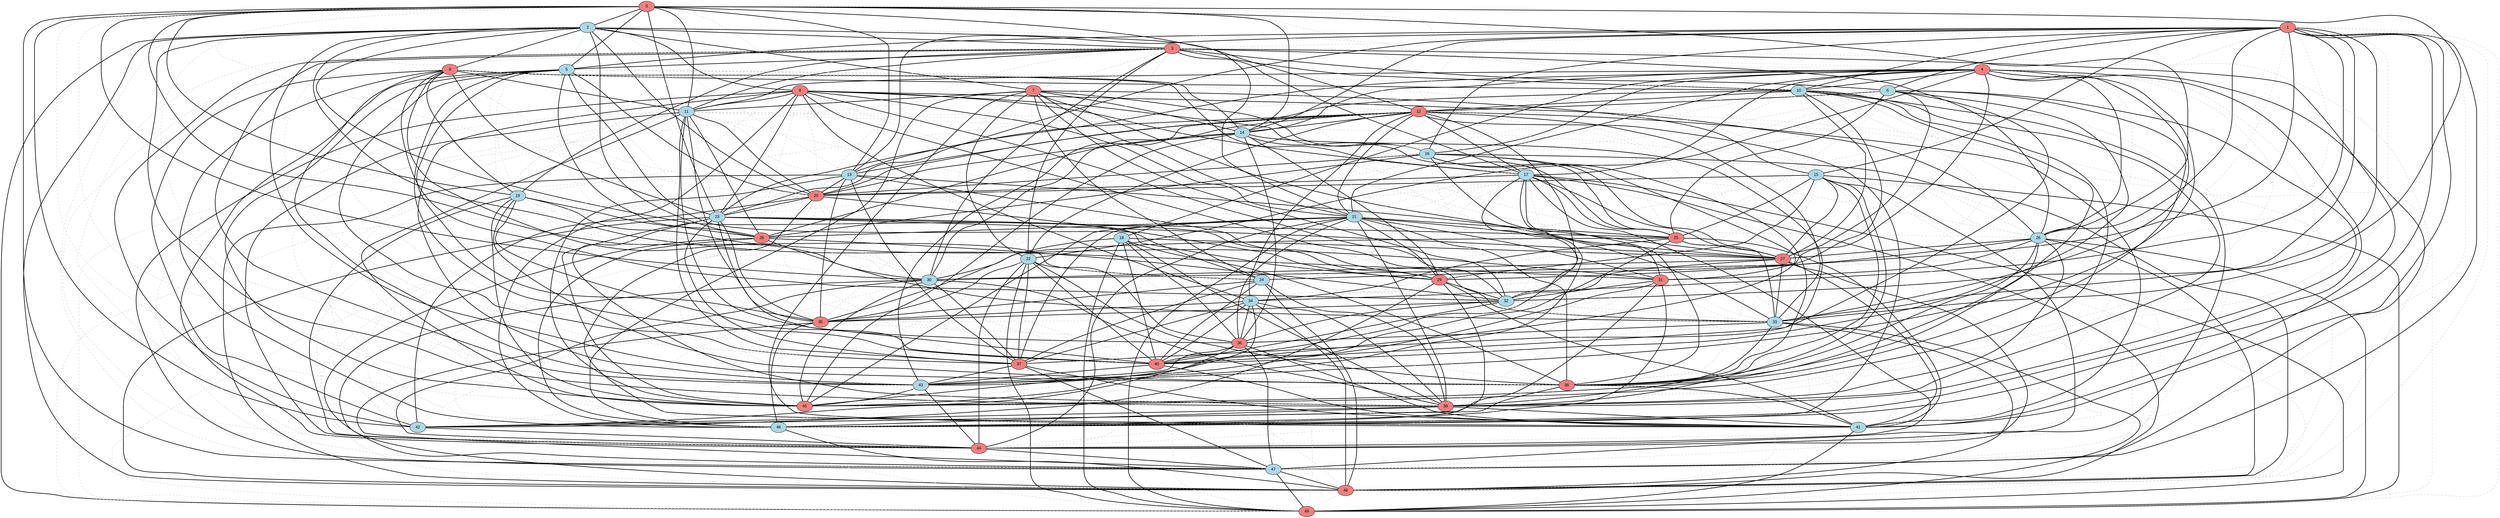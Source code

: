 graph MaxCutGreedy {
  node [style=filled, fontname="Arial"];
  0 [fillcolor=lightcoral];
  1 [fillcolor=lightcoral];
  2 [fillcolor=lightblue];
  3 [fillcolor=lightcoral];
  4 [fillcolor=lightcoral];
  5 [fillcolor=lightblue];
  6 [fillcolor=lightblue];
  7 [fillcolor=lightcoral];
  8 [fillcolor=lightcoral];
  9 [fillcolor=lightcoral];
  10 [fillcolor=lightblue];
  11 [fillcolor=lightblue];
  12 [fillcolor=lightcoral];
  13 [fillcolor=lightblue];
  14 [fillcolor=lightblue];
  15 [fillcolor=lightblue];
  16 [fillcolor=lightblue];
  17 [fillcolor=lightblue];
  18 [fillcolor=lightblue];
  19 [fillcolor=lightblue];
  20 [fillcolor=lightcoral];
  21 [fillcolor=lightblue];
  22 [fillcolor=lightblue];
  23 [fillcolor=lightblue];
  24 [fillcolor=lightblue];
  25 [fillcolor=lightcoral];
  26 [fillcolor=lightblue];
  27 [fillcolor=lightcoral];
  28 [fillcolor=lightcoral];
  29 [fillcolor=lightcoral];
  30 [fillcolor=lightblue];
  31 [fillcolor=lightcoral];
  32 [fillcolor=lightblue];
  33 [fillcolor=lightblue];
  34 [fillcolor=lightblue];
  35 [fillcolor=lightcoral];
  36 [fillcolor=lightcoral];
  37 [fillcolor=lightcoral];
  38 [fillcolor=lightcoral];
  39 [fillcolor=lightcoral];
  40 [fillcolor=lightcoral];
  41 [fillcolor=lightblue];
  42 [fillcolor=lightblue];
  43 [fillcolor=lightblue];
  44 [fillcolor=lightcoral];
  45 [fillcolor=lightcoral];
  46 [fillcolor=lightblue];
  47 [fillcolor=lightblue];
  48 [fillcolor=lightcoral];
  49 [fillcolor=lightcoral];
  0 -- 2 [color=black, style=bold];
  0 -- 4 [color=gray, style=dashed];
  0 -- 5 [color=black, style=bold];
  0 -- 8 [color=gray, style=dashed];
  0 -- 11 [color=black, style=bold];
  0 -- 13 [color=black, style=bold];
  0 -- 14 [color=black, style=bold];
  0 -- 19 [color=black, style=bold];
  0 -- 20 [color=gray, style=dashed];
  0 -- 21 [color=black, style=bold];
  0 -- 23 [color=black, style=bold];
  0 -- 24 [color=black, style=bold];
  0 -- 26 [color=black, style=bold];
  0 -- 28 [color=gray, style=dashed];
  0 -- 30 [color=black, style=bold];
  0 -- 33 [color=black, style=bold];
  0 -- 39 [color=gray, style=dashed];
  0 -- 42 [color=black, style=bold];
  0 -- 45 [color=gray, style=dashed];
  0 -- 47 [color=black, style=bold];
  1 -- 3 [color=gray, style=dashed];
  1 -- 5 [color=black, style=bold];
  1 -- 6 [color=black, style=bold];
  1 -- 10 [color=black, style=bold];
  1 -- 12 [color=gray, style=dashed];
  1 -- 13 [color=black, style=bold];
  1 -- 14 [color=black, style=bold];
  1 -- 15 [color=black, style=bold];
  1 -- 16 [color=black, style=bold];
  1 -- 23 [color=black, style=bold];
  1 -- 24 [color=black, style=bold];
  1 -- 25 [color=gray, style=dashed];
  1 -- 26 [color=black, style=bold];
  1 -- 27 [color=gray, style=dashed];
  1 -- 31 [color=gray, style=dashed];
  1 -- 32 [color=black, style=bold];
  1 -- 33 [color=black, style=bold];
  1 -- 34 [color=black, style=bold];
  1 -- 41 [color=black, style=bold];
  1 -- 44 [color=gray, style=dashed];
  1 -- 45 [color=gray, style=dashed];
  1 -- 46 [color=black, style=bold];
  1 -- 47 [color=black, style=bold];
  1 -- 48 [color=gray, style=dashed];
  1 -- 49 [color=gray, style=dashed];
  2 -- 3 [color=black, style=bold];
  2 -- 5 [color=gray, style=dashed];
  2 -- 6 [color=gray, style=dashed];
  2 -- 7 [color=black, style=bold];
  2 -- 8 [color=black, style=bold];
  2 -- 9 [color=black, style=bold];
  2 -- 11 [color=gray, style=dashed];
  2 -- 12 [color=black, style=bold];
  2 -- 13 [color=gray, style=dashed];
  2 -- 20 [color=black, style=bold];
  2 -- 28 [color=black, style=bold];
  2 -- 29 [color=black, style=bold];
  2 -- 31 [color=black, style=bold];
  2 -- 38 [color=black, style=bold];
  2 -- 39 [color=black, style=bold];
  2 -- 43 [color=gray, style=dashed];
  2 -- 47 [color=gray, style=dashed];
  2 -- 48 [color=black, style=bold];
  2 -- 49 [color=black, style=bold];
  3 -- 4 [color=gray, style=dashed];
  3 -- 5 [color=black, style=bold];
  3 -- 6 [color=black, style=bold];
  3 -- 7 [color=gray, style=dashed];
  3 -- 10 [color=black, style=bold];
  3 -- 11 [color=black, style=bold];
  3 -- 17 [color=black, style=bold];
  3 -- 19 [color=black, style=bold];
  3 -- 20 [color=gray, style=dashed];
  3 -- 22 [color=black, style=bold];
  3 -- 26 [color=black, style=bold];
  3 -- 30 [color=black, style=bold];
  3 -- 31 [color=gray, style=dashed];
  3 -- 36 [color=gray, style=dashed];
  3 -- 37 [color=gray, style=dashed];
  3 -- 41 [color=black, style=bold];
  3 -- 42 [color=black, style=bold];
  3 -- 43 [color=black, style=bold];
  3 -- 44 [color=gray, style=dashed];
  3 -- 48 [color=gray, style=dashed];
  4 -- 10 [color=black, style=bold];
  4 -- 11 [color=black, style=bold];
  4 -- 13 [color=black, style=bold];
  4 -- 14 [color=black, style=bold];
  4 -- 16 [color=black, style=bold];
  4 -- 17 [color=black, style=bold];
  4 -- 18 [color=black, style=bold];
  4 -- 21 [color=black, style=bold];
  4 -- 22 [color=black, style=bold];
  4 -- 25 [color=gray, style=dashed];
  4 -- 26 [color=black, style=bold];
  4 -- 27 [color=gray, style=dashed];
  4 -- 29 [color=gray, style=dashed];
  4 -- 30 [color=black, style=bold];
  4 -- 33 [color=black, style=bold];
  4 -- 38 [color=gray, style=dashed];
  4 -- 43 [color=black, style=bold];
  4 -- 45 [color=gray, style=dashed];
  4 -- 46 [color=black, style=bold];
  4 -- 47 [color=black, style=bold];
  5 -- 10 [color=gray, style=dashed];
  5 -- 14 [color=gray, style=dashed];
  5 -- 15 [color=gray, style=dashed];
  5 -- 19 [color=gray, style=dashed];
  5 -- 20 [color=black, style=bold];
  5 -- 23 [color=gray, style=dashed];
  5 -- 28 [color=black, style=bold];
  5 -- 29 [color=black, style=bold];
  5 -- 30 [color=gray, style=dashed];
  5 -- 32 [color=gray, style=dashed];
  5 -- 35 [color=black, style=bold];
  5 -- 37 [color=black, style=bold];
  5 -- 40 [color=black, style=bold];
  5 -- 44 [color=black, style=bold];
  5 -- 45 [color=black, style=bold];
  6 -- 12 [color=black, style=bold];
  6 -- 14 [color=gray, style=dashed];
  6 -- 16 [color=gray, style=dashed];
  6 -- 17 [color=gray, style=dashed];
  6 -- 21 [color=gray, style=dashed];
  6 -- 24 [color=gray, style=dashed];
  6 -- 25 [color=black, style=bold];
  6 -- 27 [color=black, style=bold];
  6 -- 37 [color=black, style=bold];
  6 -- 38 [color=black, style=bold];
  6 -- 39 [color=black, style=bold];
  6 -- 40 [color=black, style=bold];
  7 -- 11 [color=black, style=bold];
  7 -- 12 [color=gray, style=dashed];
  7 -- 14 [color=black, style=bold];
  7 -- 15 [color=black, style=bold];
  7 -- 16 [color=black, style=bold];
  7 -- 21 [color=black, style=bold];
  7 -- 22 [color=black, style=bold];
  7 -- 24 [color=black, style=bold];
  7 -- 32 [color=black, style=bold];
  7 -- 33 [color=black, style=bold];
  7 -- 35 [color=gray, style=dashed];
  7 -- 36 [color=gray, style=dashed];
  7 -- 41 [color=black, style=bold];
  7 -- 46 [color=black, style=bold];
  7 -- 49 [color=gray, style=dashed];
  8 -- 11 [color=black, style=bold];
  8 -- 16 [color=black, style=bold];
  8 -- 17 [color=black, style=bold];
  8 -- 20 [color=gray, style=dashed];
  8 -- 21 [color=black, style=bold];
  8 -- 23 [color=black, style=bold];
  8 -- 26 [color=black, style=bold];
  8 -- 28 [color=gray, style=dashed];
  8 -- 29 [color=gray, style=dashed];
  8 -- 32 [color=black, style=bold];
  8 -- 33 [color=black, style=bold];
  8 -- 34 [color=black, style=bold];
  8 -- 35 [color=gray, style=dashed];
  8 -- 38 [color=gray, style=dashed];
  8 -- 43 [color=black, style=bold];
  8 -- 46 [color=black, style=bold];
  8 -- 47 [color=black, style=bold];
  9 -- 10 [color=black, style=bold];
  9 -- 11 [color=black, style=bold];
  9 -- 12 [color=gray, style=dashed];
  9 -- 14 [color=black, style=bold];
  9 -- 17 [color=black, style=bold];
  9 -- 19 [color=black, style=bold];
  9 -- 20 [color=gray, style=dashed];
  9 -- 23 [color=black, style=bold];
  9 -- 25 [color=gray, style=dashed];
  9 -- 27 [color=gray, style=dashed];
  9 -- 30 [color=black, style=bold];
  9 -- 32 [color=black, style=bold];
  9 -- 40 [color=gray, style=dashed];
  9 -- 42 [color=black, style=bold];
  9 -- 43 [color=black, style=bold];
  9 -- 44 [color=gray, style=dashed];
  9 -- 46 [color=black, style=bold];
  10 -- 12 [color=black, style=bold];
  10 -- 15 [color=gray, style=dashed];
  10 -- 19 [color=gray, style=dashed];
  10 -- 20 [color=black, style=bold];
  10 -- 21 [color=gray, style=dashed];
  10 -- 22 [color=gray, style=dashed];
  10 -- 26 [color=gray, style=dashed];
  10 -- 27 [color=black, style=bold];
  10 -- 30 [color=gray, style=dashed];
  10 -- 31 [color=black, style=bold];
  10 -- 34 [color=gray, style=dashed];
  10 -- 38 [color=black, style=bold];
  10 -- 39 [color=black, style=bold];
  10 -- 44 [color=black, style=bold];
  10 -- 45 [color=black, style=bold];
  10 -- 47 [color=gray, style=dashed];
  11 -- 13 [color=gray, style=dashed];
  11 -- 14 [color=gray, style=dashed];
  11 -- 16 [color=gray, style=dashed];
  11 -- 20 [color=black, style=bold];
  11 -- 23 [color=gray, style=dashed];
  11 -- 26 [color=gray, style=dashed];
  11 -- 28 [color=black, style=bold];
  11 -- 32 [color=gray, style=dashed];
  11 -- 35 [color=black, style=bold];
  11 -- 36 [color=black, style=bold];
  11 -- 37 [color=black, style=bold];
  11 -- 41 [color=gray, style=dashed];
  11 -- 44 [color=black, style=bold];
  11 -- 45 [color=black, style=bold];
  11 -- 46 [color=gray, style=dashed];
  11 -- 47 [color=gray, style=dashed];
  12 -- 13 [color=black, style=bold];
  12 -- 14 [color=black, style=bold];
  12 -- 17 [color=black, style=bold];
  12 -- 21 [color=black, style=bold];
  12 -- 22 [color=black, style=bold];
  12 -- 23 [color=black, style=bold];
  12 -- 25 [color=gray, style=dashed];
  12 -- 27 [color=gray, style=dashed];
  12 -- 30 [color=black, style=bold];
  12 -- 32 [color=black, style=bold];
  12 -- 33 [color=black, style=bold];
  12 -- 34 [color=black, style=bold];
  12 -- 41 [color=black, style=bold];
  12 -- 43 [color=black, style=bold];
  12 -- 44 [color=gray, style=dashed];
  12 -- 46 [color=black, style=bold];
  12 -- 48 [color=gray, style=dashed];
  12 -- 49 [color=gray, style=dashed];
  13 -- 18 [color=gray, style=dashed];
  13 -- 20 [color=black, style=bold];
  13 -- 23 [color=gray, style=dashed];
  13 -- 27 [color=black, style=bold];
  13 -- 29 [color=black, style=bold];
  13 -- 30 [color=gray, style=dashed];
  13 -- 33 [color=gray, style=dashed];
  13 -- 35 [color=black, style=bold];
  13 -- 37 [color=black, style=bold];
  13 -- 42 [color=gray, style=dashed];
  13 -- 43 [color=gray, style=dashed];
  13 -- 45 [color=black, style=bold];
  13 -- 48 [color=black, style=bold];
  14 -- 16 [color=gray, style=dashed];
  14 -- 17 [color=gray, style=dashed];
  14 -- 18 [color=gray, style=dashed];
  14 -- 20 [color=black, style=bold];
  14 -- 25 [color=black, style=bold];
  14 -- 28 [color=black, style=bold];
  14 -- 29 [color=black, style=bold];
  14 -- 32 [color=gray, style=dashed];
  14 -- 33 [color=gray, style=dashed];
  14 -- 34 [color=gray, style=dashed];
  14 -- 36 [color=black, style=bold];
  14 -- 40 [color=black, style=bold];
  14 -- 43 [color=gray, style=dashed];
  14 -- 45 [color=black, style=bold];
  15 -- 20 [color=black, style=bold];
  15 -- 24 [color=gray, style=dashed];
  15 -- 25 [color=black, style=bold];
  15 -- 26 [color=gray, style=dashed];
  15 -- 27 [color=black, style=bold];
  15 -- 29 [color=black, style=bold];
  15 -- 32 [color=gray, style=dashed];
  15 -- 33 [color=gray, style=dashed];
  15 -- 34 [color=gray, style=dashed];
  15 -- 38 [color=black, style=bold];
  15 -- 39 [color=black, style=bold];
  15 -- 41 [color=gray, style=dashed];
  15 -- 44 [color=black, style=bold];
  15 -- 49 [color=black, style=bold];
  16 -- 17 [color=gray, style=dashed];
  16 -- 20 [color=black, style=bold];
  16 -- 23 [color=gray, style=dashed];
  16 -- 24 [color=gray, style=dashed];
  16 -- 25 [color=black, style=bold];
  16 -- 27 [color=black, style=bold];
  16 -- 28 [color=black, style=bold];
  16 -- 30 [color=gray, style=dashed];
  16 -- 31 [color=black, style=bold];
  16 -- 32 [color=gray, style=dashed];
  16 -- 38 [color=black, style=bold];
  16 -- 40 [color=black, style=bold];
  16 -- 47 [color=gray, style=dashed];
  16 -- 48 [color=black, style=bold];
  17 -- 20 [color=black, style=bold];
  17 -- 21 [color=gray, style=dashed];
  17 -- 22 [color=gray, style=dashed];
  17 -- 25 [color=black, style=bold];
  17 -- 26 [color=gray, style=dashed];
  17 -- 27 [color=black, style=bold];
  17 -- 32 [color=gray, style=dashed];
  17 -- 34 [color=gray, style=dashed];
  17 -- 38 [color=black, style=bold];
  17 -- 40 [color=black, style=bold];
  17 -- 41 [color=gray, style=dashed];
  17 -- 44 [color=black, style=bold];
  17 -- 45 [color=black, style=bold];
  17 -- 47 [color=gray, style=dashed];
  17 -- 48 [color=black, style=bold];
  17 -- 49 [color=black, style=bold];
  18 -- 22 [color=gray, style=dashed];
  18 -- 27 [color=black, style=bold];
  18 -- 35 [color=black, style=bold];
  18 -- 36 [color=black, style=bold];
  18 -- 38 [color=black, style=bold];
  18 -- 39 [color=black, style=bold];
  18 -- 40 [color=black, style=bold];
  18 -- 49 [color=black, style=bold];
  19 -- 22 [color=gray, style=dashed];
  19 -- 23 [color=gray, style=dashed];
  19 -- 28 [color=black, style=bold];
  19 -- 30 [color=gray, style=dashed];
  19 -- 31 [color=black, style=bold];
  19 -- 38 [color=black, style=bold];
  19 -- 40 [color=black, style=bold];
  19 -- 44 [color=black, style=bold];
  19 -- 45 [color=black, style=bold];
  20 -- 23 [color=black, style=bold];
  20 -- 24 [color=black, style=bold];
  20 -- 28 [color=gray, style=dashed];
  20 -- 37 [color=gray, style=dashed];
  20 -- 38 [color=gray, style=dashed];
  20 -- 40 [color=gray, style=dashed];
  20 -- 41 [color=black, style=bold];
  20 -- 42 [color=black, style=bold];
  20 -- 44 [color=gray, style=dashed];
  20 -- 45 [color=gray, style=dashed];
  20 -- 49 [color=gray, style=dashed];
  21 -- 24 [color=gray, style=dashed];
  21 -- 25 [color=black, style=bold];
  21 -- 27 [color=black, style=bold];
  21 -- 28 [color=black, style=bold];
  21 -- 29 [color=black, style=bold];
  21 -- 31 [color=black, style=bold];
  21 -- 32 [color=gray, style=dashed];
  21 -- 33 [color=gray, style=dashed];
  21 -- 34 [color=gray, style=dashed];
  21 -- 36 [color=black, style=bold];
  21 -- 37 [color=black, style=bold];
  21 -- 38 [color=black, style=bold];
  21 -- 39 [color=black, style=bold];
  21 -- 41 [color=gray, style=dashed];
  21 -- 44 [color=black, style=bold];
  21 -- 45 [color=black, style=bold];
  21 -- 49 [color=black, style=bold];
  22 -- 24 [color=gray, style=dashed];
  22 -- 30 [color=gray, style=dashed];
  22 -- 35 [color=black, style=bold];
  22 -- 36 [color=black, style=bold];
  22 -- 37 [color=black, style=bold];
  22 -- 38 [color=black, style=bold];
  22 -- 40 [color=black, style=bold];
  22 -- 42 [color=gray, style=dashed];
  22 -- 44 [color=black, style=bold];
  22 -- 49 [color=black, style=bold];
  23 -- 25 [color=black, style=bold];
  23 -- 26 [color=gray, style=dashed];
  23 -- 27 [color=black, style=bold];
  23 -- 29 [color=black, style=bold];
  23 -- 30 [color=gray, style=dashed];
  23 -- 35 [color=black, style=bold];
  23 -- 37 [color=black, style=bold];
  23 -- 39 [color=black, style=bold];
  23 -- 40 [color=black, style=bold];
  23 -- 42 [color=gray, style=dashed];
  23 -- 45 [color=black, style=bold];
  23 -- 46 [color=gray, style=dashed];
  23 -- 48 [color=black, style=bold];
  24 -- 32 [color=gray, style=dashed];
  24 -- 34 [color=gray, style=dashed];
  24 -- 35 [color=black, style=bold];
  24 -- 37 [color=black, style=bold];
  24 -- 39 [color=black, style=bold];
  24 -- 40 [color=black, style=bold];
  24 -- 47 [color=gray, style=dashed];
  24 -- 48 [color=black, style=bold];
  25 -- 27 [color=gray, style=dashed];
  25 -- 30 [color=black, style=bold];
  25 -- 33 [color=black, style=bold];
  25 -- 34 [color=black, style=bold];
  25 -- 38 [color=gray, style=dashed];
  25 -- 39 [color=gray, style=dashed];
  25 -- 41 [color=black, style=bold];
  25 -- 43 [color=black, style=bold];
  26 -- 27 [color=black, style=bold];
  26 -- 29 [color=black, style=bold];
  26 -- 31 [color=black, style=bold];
  26 -- 38 [color=black, style=bold];
  26 -- 39 [color=black, style=bold];
  26 -- 41 [color=gray, style=dashed];
  26 -- 45 [color=black, style=bold];
  26 -- 47 [color=gray, style=dashed];
  26 -- 48 [color=black, style=bold];
  26 -- 49 [color=black, style=bold];
  27 -- 29 [color=gray, style=dashed];
  27 -- 30 [color=black, style=bold];
  27 -- 31 [color=gray, style=dashed];
  27 -- 32 [color=black, style=bold];
  27 -- 33 [color=black, style=bold];
  27 -- 35 [color=gray, style=dashed];
  27 -- 36 [color=gray, style=dashed];
  27 -- 38 [color=gray, style=dashed];
  27 -- 41 [color=black, style=bold];
  27 -- 47 [color=black, style=bold];
  27 -- 49 [color=gray, style=dashed];
  28 -- 32 [color=black, style=bold];
  28 -- 33 [color=black, style=bold];
  28 -- 35 [color=gray, style=dashed];
  28 -- 40 [color=gray, style=dashed];
  28 -- 46 [color=black, style=bold];
  28 -- 47 [color=black, style=bold];
  28 -- 48 [color=gray, style=dashed];
  28 -- 49 [color=gray, style=dashed];
  29 -- 32 [color=black, style=bold];
  29 -- 37 [color=gray, style=dashed];
  29 -- 39 [color=gray, style=dashed];
  29 -- 41 [color=black, style=bold];
  29 -- 42 [color=black, style=bold];
  29 -- 45 [color=gray, style=dashed];
  29 -- 46 [color=black, style=bold];
  30 -- 33 [color=gray, style=dashed];
  30 -- 34 [color=gray, style=dashed];
  30 -- 37 [color=black, style=bold];
  30 -- 39 [color=black, style=bold];
  30 -- 42 [color=gray, style=dashed];
  30 -- 44 [color=black, style=bold];
  30 -- 45 [color=black, style=bold];
  30 -- 46 [color=gray, style=dashed];
  30 -- 48 [color=black, style=bold];
  31 -- 32 [color=black, style=bold];
  31 -- 36 [color=gray, style=dashed];
  31 -- 42 [color=black, style=bold];
  31 -- 43 [color=black, style=bold];
  31 -- 44 [color=gray, style=dashed];
  31 -- 45 [color=gray, style=dashed];
  31 -- 46 [color=black, style=bold];
  32 -- 33 [color=gray, style=dashed];
  32 -- 35 [color=black, style=bold];
  32 -- 36 [color=black, style=bold];
  32 -- 40 [color=black, style=bold];
  32 -- 41 [color=gray, style=dashed];
  33 -- 36 [color=black, style=bold];
  33 -- 39 [color=black, style=bold];
  33 -- 43 [color=gray, style=dashed];
  33 -- 46 [color=gray, style=dashed];
  33 -- 48 [color=black, style=bold];
  33 -- 49 [color=black, style=bold];
  34 -- 35 [color=black, style=bold];
  34 -- 36 [color=black, style=bold];
  34 -- 37 [color=black, style=bold];
  34 -- 39 [color=black, style=bold];
  34 -- 40 [color=black, style=bold];
  34 -- 42 [color=gray, style=dashed];
  34 -- 45 [color=black, style=bold];
  34 -- 48 [color=black, style=bold];
  35 -- 36 [color=gray, style=dashed];
  35 -- 39 [color=gray, style=dashed];
  35 -- 45 [color=gray, style=dashed];
  35 -- 46 [color=black, style=bold];
  35 -- 47 [color=black, style=bold];
  36 -- 37 [color=gray, style=dashed];
  36 -- 38 [color=gray, style=dashed];
  36 -- 40 [color=gray, style=dashed];
  36 -- 41 [color=black, style=bold];
  36 -- 42 [color=black, style=bold];
  36 -- 43 [color=black, style=bold];
  36 -- 47 [color=black, style=bold];
  36 -- 49 [color=gray, style=dashed];
  37 -- 38 [color=gray, style=dashed];
  37 -- 41 [color=black, style=bold];
  37 -- 43 [color=black, style=bold];
  37 -- 47 [color=black, style=bold];
  38 -- 39 [color=gray, style=dashed];
  38 -- 41 [color=black, style=bold];
  38 -- 42 [color=black, style=bold];
  38 -- 44 [color=gray, style=dashed];
  38 -- 48 [color=gray, style=dashed];
  39 -- 41 [color=black, style=bold];
  39 -- 42 [color=black, style=bold];
  39 -- 44 [color=gray, style=dashed];
  39 -- 46 [color=black, style=bold];
  40 -- 41 [color=black, style=bold];
  40 -- 43 [color=black, style=bold];
  40 -- 44 [color=gray, style=dashed];
  40 -- 48 [color=gray, style=dashed];
  40 -- 49 [color=gray, style=dashed];
  41 -- 49 [color=black, style=bold];
  42 -- 44 [color=black, style=bold];
  43 -- 44 [color=black, style=bold];
  43 -- 45 [color=black, style=bold];
  43 -- 46 [color=gray, style=dashed];
  44 -- 47 [color=black, style=bold];
  45 -- 49 [color=gray, style=dashed];
  46 -- 47 [color=gray, style=dashed];
  46 -- 48 [color=black, style=bold];
  47 -- 48 [color=black, style=bold];
  47 -- 49 [color=black, style=bold];
  48 -- 49 [color=gray, style=dashed];
}
